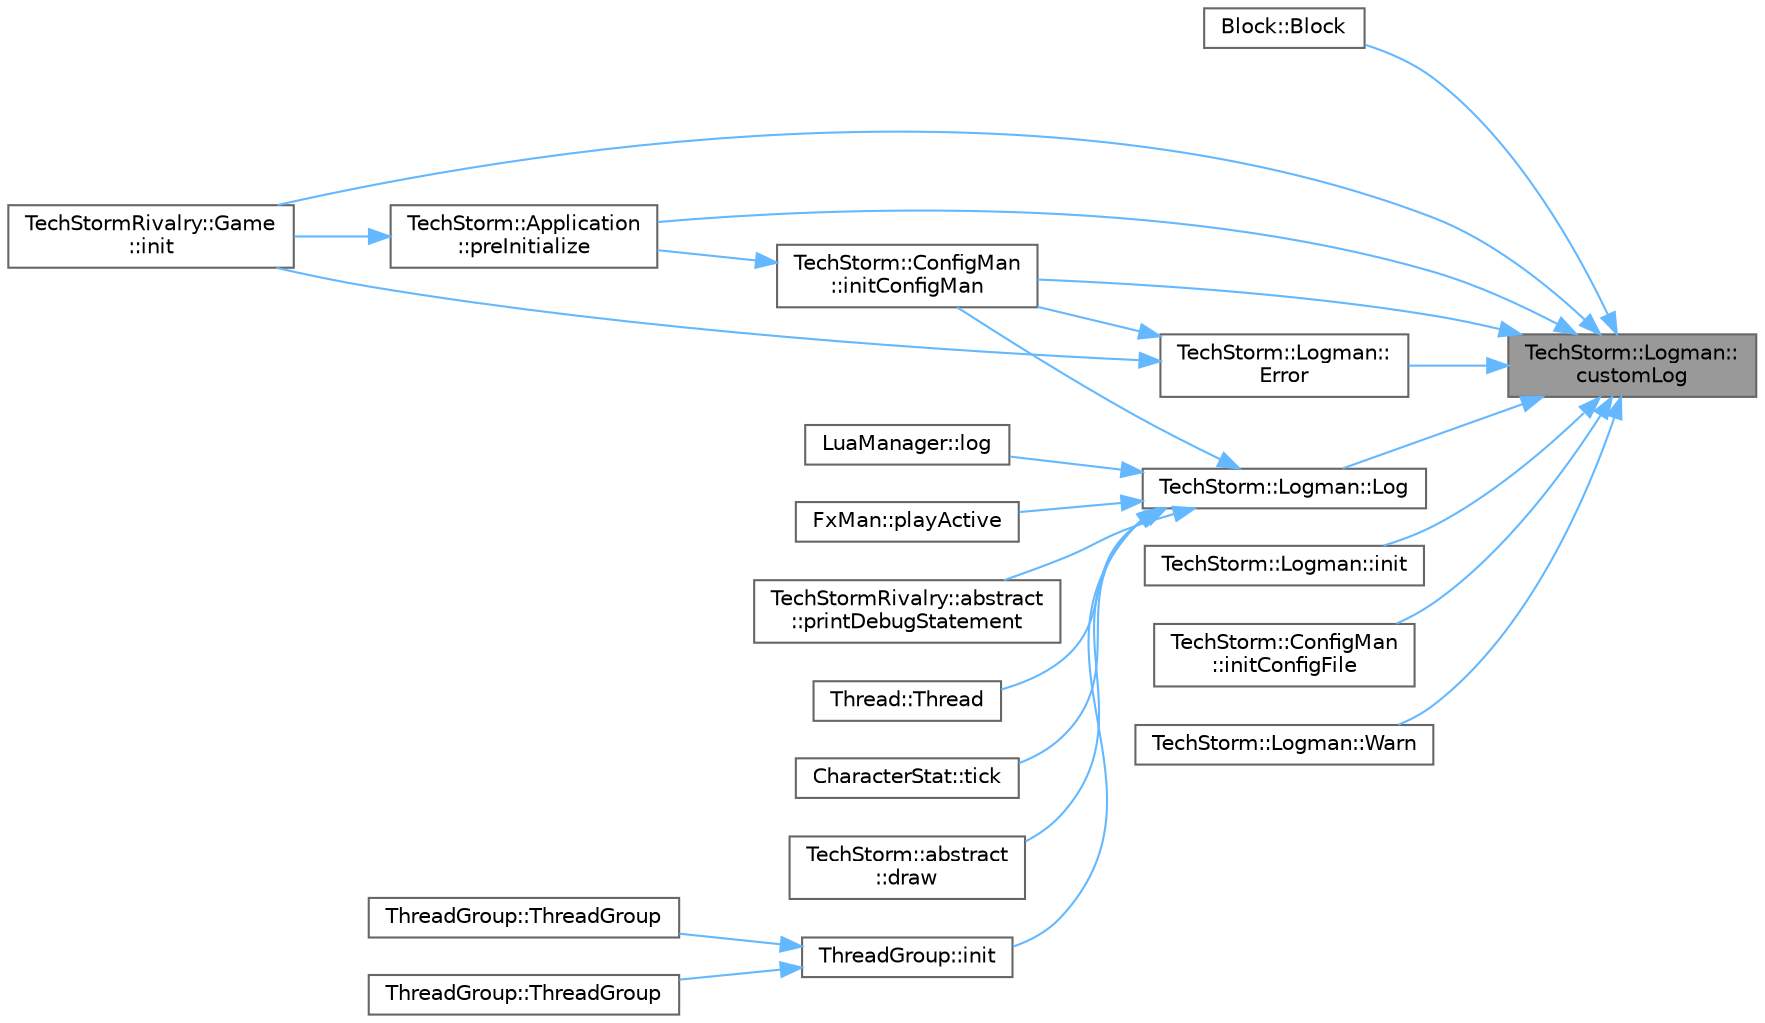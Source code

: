 digraph "TechStorm::Logman::customLog"
{
 // LATEX_PDF_SIZE
  bgcolor="transparent";
  edge [fontname=Helvetica,fontsize=10,labelfontname=Helvetica,labelfontsize=10];
  node [fontname=Helvetica,fontsize=10,shape=box,height=0.2,width=0.4];
  rankdir="RL";
  Node1 [id="Node000001",label="TechStorm::Logman::\lcustomLog",height=0.2,width=0.4,color="gray40", fillcolor="grey60", style="filled", fontcolor="black",tooltip=" "];
  Node1 -> Node2 [id="edge1_Node000001_Node000002",dir="back",color="steelblue1",style="solid",tooltip=" "];
  Node2 [id="Node000002",label="Block::Block",height=0.2,width=0.4,color="grey40", fillcolor="white", style="filled",URL="$class_block.html#a8018d9f02307c4c7301c3b7e84607533",tooltip=" "];
  Node1 -> Node3 [id="edge2_Node000001_Node000003",dir="back",color="steelblue1",style="solid",tooltip=" "];
  Node3 [id="Node000003",label="TechStorm::Logman::\lError",height=0.2,width=0.4,color="grey40", fillcolor="white", style="filled",URL="$class_tech_storm_1_1_logman.html#a16155438891811a39b9eb6432119c8c6",tooltip=" "];
  Node3 -> Node4 [id="edge3_Node000003_Node000004",dir="back",color="steelblue1",style="solid",tooltip=" "];
  Node4 [id="Node000004",label="TechStormRivalry::Game\l::init",height=0.2,width=0.4,color="grey40", fillcolor="white", style="filled",URL="$class_tech_storm_rivalry_1_1_game.html#a27c5f38ca8a83e6c96267e2c60b5c407",tooltip=" "];
  Node3 -> Node5 [id="edge4_Node000003_Node000005",dir="back",color="steelblue1",style="solid",tooltip=" "];
  Node5 [id="Node000005",label="TechStorm::ConfigMan\l::initConfigMan",height=0.2,width=0.4,color="grey40", fillcolor="white", style="filled",URL="$class_tech_storm_1_1_config_man.html#a08f005b1f29bb9edcf7c12893c763c3a",tooltip=" "];
  Node5 -> Node6 [id="edge5_Node000005_Node000006",dir="back",color="steelblue1",style="solid",tooltip=" "];
  Node6 [id="Node000006",label="TechStorm::Application\l::preInitialize",height=0.2,width=0.4,color="grey40", fillcolor="white", style="filled",URL="$class_tech_storm_1_1_application.html#a4aa1bd0e8b4826fbed4559a6266e8f98",tooltip=" "];
  Node6 -> Node4 [id="edge6_Node000006_Node000004",dir="back",color="steelblue1",style="solid",tooltip=" "];
  Node1 -> Node7 [id="edge7_Node000001_Node000007",dir="back",color="steelblue1",style="solid",tooltip=" "];
  Node7 [id="Node000007",label="TechStorm::Logman::init",height=0.2,width=0.4,color="grey40", fillcolor="white", style="filled",URL="$class_tech_storm_1_1_logman.html#ac117f88c413cda70a2310fb9001b70a6",tooltip=" "];
  Node1 -> Node4 [id="edge8_Node000001_Node000004",dir="back",color="steelblue1",style="solid",tooltip=" "];
  Node1 -> Node8 [id="edge9_Node000001_Node000008",dir="back",color="steelblue1",style="solid",tooltip=" "];
  Node8 [id="Node000008",label="TechStorm::ConfigMan\l::initConfigFile",height=0.2,width=0.4,color="grey40", fillcolor="white", style="filled",URL="$class_tech_storm_1_1_config_man.html#a82f70b08d0d3772ffe71bb2b12b38094",tooltip=" "];
  Node1 -> Node5 [id="edge10_Node000001_Node000005",dir="back",color="steelblue1",style="solid",tooltip=" "];
  Node1 -> Node9 [id="edge11_Node000001_Node000009",dir="back",color="steelblue1",style="solid",tooltip=" "];
  Node9 [id="Node000009",label="TechStorm::Logman::Log",height=0.2,width=0.4,color="grey40", fillcolor="white", style="filled",URL="$class_tech_storm_1_1_logman.html#a2611f2e57acec3f59d618e5a26490dc0",tooltip=" "];
  Node9 -> Node10 [id="edge12_Node000009_Node000010",dir="back",color="steelblue1",style="solid",tooltip=" "];
  Node10 [id="Node000010",label="TechStorm::abstract\l::draw",height=0.2,width=0.4,color="grey40", fillcolor="white", style="filled",URL="$class_tech_storm_1_1abstract.html#ad78ff492e934cfb37e5f2dfef2eac487",tooltip=" "];
  Node9 -> Node11 [id="edge13_Node000009_Node000011",dir="back",color="steelblue1",style="solid",tooltip=" "];
  Node11 [id="Node000011",label="ThreadGroup::init",height=0.2,width=0.4,color="grey40", fillcolor="white", style="filled",URL="$class_thread_group.html#a5d96ceb6fa5b1f11b384c00379efaf2d",tooltip=" "];
  Node11 -> Node12 [id="edge14_Node000011_Node000012",dir="back",color="steelblue1",style="solid",tooltip=" "];
  Node12 [id="Node000012",label="ThreadGroup::ThreadGroup",height=0.2,width=0.4,color="grey40", fillcolor="white", style="filled",URL="$class_thread_group.html#ac656c1ddf92a1f329a0cf23e13713c3d",tooltip=" "];
  Node11 -> Node13 [id="edge15_Node000011_Node000013",dir="back",color="steelblue1",style="solid",tooltip=" "];
  Node13 [id="Node000013",label="ThreadGroup::ThreadGroup",height=0.2,width=0.4,color="grey40", fillcolor="white", style="filled",URL="$class_thread_group.html#ad27f442d1f1f2bb481c98e5aa7a504cd",tooltip=" "];
  Node9 -> Node5 [id="edge16_Node000009_Node000005",dir="back",color="steelblue1",style="solid",tooltip=" "];
  Node9 -> Node14 [id="edge17_Node000009_Node000014",dir="back",color="steelblue1",style="solid",tooltip=" "];
  Node14 [id="Node000014",label="LuaManager::log",height=0.2,width=0.4,color="grey40", fillcolor="white", style="filled",URL="$class_lua_manager.html#a8ecf77d37b20867c815bb6082edd74f5",tooltip=" "];
  Node9 -> Node15 [id="edge18_Node000009_Node000015",dir="back",color="steelblue1",style="solid",tooltip=" "];
  Node15 [id="Node000015",label="FxMan::playActive",height=0.2,width=0.4,color="grey40", fillcolor="white", style="filled",URL="$class_fx_man.html#ac7fc2eea0f1a70385c483f70911a4448",tooltip=" "];
  Node9 -> Node16 [id="edge19_Node000009_Node000016",dir="back",color="steelblue1",style="solid",tooltip=" "];
  Node16 [id="Node000016",label="TechStormRivalry::abstract\l::printDebugStatement",height=0.2,width=0.4,color="grey40", fillcolor="white", style="filled",URL="$class_tech_storm_rivalry_1_1abstract.html#ab6e7298b33d5308d80245ea4d6ae9524",tooltip=" "];
  Node9 -> Node17 [id="edge20_Node000009_Node000017",dir="back",color="steelblue1",style="solid",tooltip=" "];
  Node17 [id="Node000017",label="Thread::Thread",height=0.2,width=0.4,color="grey40", fillcolor="white", style="filled",URL="$class_thread.html#a6d978bda88c92d7ba3840df0adcf7b4c",tooltip=" "];
  Node9 -> Node18 [id="edge21_Node000009_Node000018",dir="back",color="steelblue1",style="solid",tooltip=" "];
  Node18 [id="Node000018",label="CharacterStat::tick",height=0.2,width=0.4,color="grey40", fillcolor="white", style="filled",URL="$class_character_stat.html#aa46908206316eaee1644c1b7c8fc4836",tooltip=" "];
  Node1 -> Node6 [id="edge22_Node000001_Node000006",dir="back",color="steelblue1",style="solid",tooltip=" "];
  Node1 -> Node19 [id="edge23_Node000001_Node000019",dir="back",color="steelblue1",style="solid",tooltip=" "];
  Node19 [id="Node000019",label="TechStorm::Logman::Warn",height=0.2,width=0.4,color="grey40", fillcolor="white", style="filled",URL="$class_tech_storm_1_1_logman.html#a11b19bf389ee7902c77ed0dc157516f5",tooltip=" "];
}
